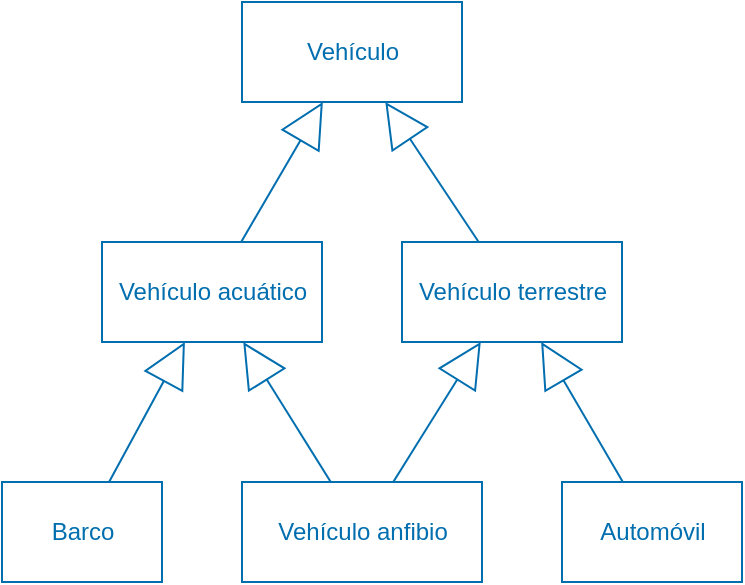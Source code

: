 <mxfile>
    <diagram id="ME14ZrENKLqDYr_cWZbU" name="Page-1">
        <mxGraphModel dx="640" dy="540" grid="1" gridSize="10" guides="1" tooltips="1" connect="1" arrows="1" fold="1" page="1" pageScale="1" pageWidth="850" pageHeight="1100" math="0" shadow="0">
            <root>
                <mxCell id="0"/>
                <mxCell id="1" parent="0"/>
                <mxCell id="60" value="" style="endArrow=block;html=1;endFill=0;elbow=vertical;strokeColor=#006EAF;fontColor=#006EAF;strokeWidth=1;endSize=20;" parent="1" source="65" target="64" edge="1">
                    <mxGeometry width="160" relative="1" as="geometry">
                        <mxPoint x="73.793" y="410" as="sourcePoint"/>
                        <mxPoint x="87.816" y="288" as="targetPoint"/>
                    </mxGeometry>
                </mxCell>
                <mxCell id="62" value="" style="endArrow=block;html=1;endFill=0;elbow=vertical;strokeColor=#006EAF;fontColor=#006EAF;strokeWidth=1;endSize=20;" parent="1" source="66" target="64" edge="1">
                    <mxGeometry width="160" relative="1" as="geometry">
                        <mxPoint x="116.389" y="250" as="sourcePoint"/>
                        <mxPoint x="230" y="168.2" as="targetPoint"/>
                    </mxGeometry>
                </mxCell>
                <mxCell id="64" value="Vehículo" style="html=1;fillColor=none;fontColor=#006EAF;strokeColor=#006EAF;" vertex="1" parent="1">
                    <mxGeometry x="160" y="40" width="110" height="50" as="geometry"/>
                </mxCell>
                <mxCell id="65" value="Vehículo acuático" style="html=1;fillColor=none;fontColor=#006EAF;strokeColor=#006EAF;" vertex="1" parent="1">
                    <mxGeometry x="90" y="160" width="110" height="50" as="geometry"/>
                </mxCell>
                <mxCell id="66" value="Vehículo terrestre" style="html=1;fillColor=none;fontColor=#006EAF;strokeColor=#006EAF;" vertex="1" parent="1">
                    <mxGeometry x="240" y="160" width="110" height="50" as="geometry"/>
                </mxCell>
                <mxCell id="67" value="Barco" style="html=1;fillColor=none;fontColor=#006EAF;strokeColor=#006EAF;" vertex="1" parent="1">
                    <mxGeometry x="40" y="280" width="80" height="50" as="geometry"/>
                </mxCell>
                <mxCell id="68" value="Vehículo anfibio" style="html=1;fillColor=none;fontColor=#006EAF;strokeColor=#006EAF;" vertex="1" parent="1">
                    <mxGeometry x="160" y="280" width="120" height="50" as="geometry"/>
                </mxCell>
                <mxCell id="69" value="Automóvil" style="html=1;fillColor=none;fontColor=#006EAF;strokeColor=#006EAF;" vertex="1" parent="1">
                    <mxGeometry x="320" y="280" width="90" height="50" as="geometry"/>
                </mxCell>
                <mxCell id="70" value="" style="endArrow=block;html=1;endFill=0;elbow=vertical;strokeColor=#006EAF;fontColor=#006EAF;strokeWidth=1;endSize=20;" edge="1" parent="1" source="67" target="65">
                    <mxGeometry width="160" relative="1" as="geometry">
                        <mxPoint x="121.667" y="170" as="sourcePoint"/>
                        <mxPoint x="168.333" y="100" as="targetPoint"/>
                    </mxGeometry>
                </mxCell>
                <mxCell id="71" value="" style="endArrow=block;html=1;endFill=0;elbow=vertical;strokeColor=#006EAF;fontColor=#006EAF;strokeWidth=1;endSize=20;" edge="1" parent="1" source="68" target="65">
                    <mxGeometry width="160" relative="1" as="geometry">
                        <mxPoint x="93.125" y="290" as="sourcePoint"/>
                        <mxPoint x="101.875" y="220" as="targetPoint"/>
                    </mxGeometry>
                </mxCell>
                <mxCell id="72" value="" style="endArrow=block;html=1;endFill=0;elbow=vertical;strokeColor=#006EAF;fontColor=#006EAF;strokeWidth=1;endSize=20;" edge="1" parent="1" source="68" target="66">
                    <mxGeometry width="160" relative="1" as="geometry">
                        <mxPoint x="203.958" y="290" as="sourcePoint"/>
                        <mxPoint x="131.042" y="220" as="targetPoint"/>
                    </mxGeometry>
                </mxCell>
                <mxCell id="73" value="" style="endArrow=block;html=1;endFill=0;elbow=vertical;strokeColor=#006EAF;fontColor=#006EAF;strokeWidth=1;endSize=20;" edge="1" parent="1" source="69" target="66">
                    <mxGeometry width="160" relative="1" as="geometry">
                        <mxPoint x="241.458" y="290" as="sourcePoint"/>
                        <mxPoint x="273.542" y="220" as="targetPoint"/>
                    </mxGeometry>
                </mxCell>
            </root>
        </mxGraphModel>
    </diagram>
</mxfile>